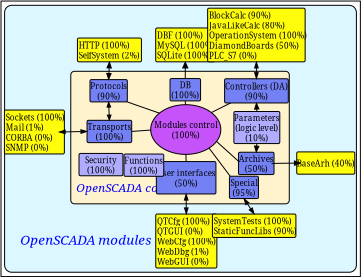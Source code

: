 <?xml version="1.0" encoding="UTF-8"?>
<dia:diagram xmlns:dia="http://www.lysator.liu.se/~alla/dia/">
  <dia:layer name="Тло" visible="true">
    <dia:group>
      <dia:object type="Standard - Box" version="0" id="O0">
        <dia:attribute name="obj_pos">
          <dia:point val="15.307,3.329"/>
        </dia:attribute>
        <dia:attribute name="obj_bb">
          <dia:rectangle val="15.307,3.329;65.219,41.604"/>
        </dia:attribute>
        <dia:attribute name="elem_corner">
          <dia:point val="15.307,3.329"/>
        </dia:attribute>
        <dia:attribute name="elem_width">
          <dia:real val="49.912"/>
        </dia:attribute>
        <dia:attribute name="elem_height">
          <dia:real val="38.275"/>
        </dia:attribute>
        <dia:attribute name="border_width">
          <dia:real val="0"/>
        </dia:attribute>
        <dia:attribute name="show_background">
          <dia:boolean val="false"/>
        </dia:attribute>
        <dia:attribute name="corner_radius">
          <dia:real val="1.175e-39"/>
        </dia:attribute>
      </dia:object>
      <dia:object type="Standard - Box" version="0" id="O1">
        <dia:attribute name="obj_pos">
          <dia:point val="15.807,3.929"/>
        </dia:attribute>
        <dia:attribute name="obj_bb">
          <dia:rectangle val="15.782,3.904;64.694,41.029"/>
        </dia:attribute>
        <dia:attribute name="elem_corner">
          <dia:point val="15.807,3.929"/>
        </dia:attribute>
        <dia:attribute name="elem_width">
          <dia:real val="48.862"/>
        </dia:attribute>
        <dia:attribute name="elem_height">
          <dia:real val="37.075"/>
        </dia:attribute>
        <dia:attribute name="border_width">
          <dia:real val="0.05"/>
        </dia:attribute>
        <dia:attribute name="inner_color">
          <dia:color val="#dcf7ff"/>
        </dia:attribute>
        <dia:attribute name="show_background">
          <dia:boolean val="true"/>
        </dia:attribute>
        <dia:attribute name="corner_radius">
          <dia:real val="1"/>
        </dia:attribute>
      </dia:object>
      <dia:object type="Standard - Text" version="0" id="O2">
        <dia:attribute name="obj_pos">
          <dia:point val="17.989,37.183"/>
        </dia:attribute>
        <dia:attribute name="obj_bb">
          <dia:rectangle val="17.989,35.583;33.089,38.333"/>
        </dia:attribute>
        <dia:attribute name="text">
          <dia:composite type="text">
            <dia:attribute name="string">
              <dia:string>#OpenSCADA modules#</dia:string>
            </dia:attribute>
            <dia:attribute name="font">
              <dia:font family="serif" style="8" name="Times-Italic"/>
            </dia:attribute>
            <dia:attribute name="height">
              <dia:real val="2.3"/>
            </dia:attribute>
            <dia:attribute name="pos">
              <dia:point val="17.989,37.183"/>
            </dia:attribute>
            <dia:attribute name="color">
              <dia:color val="#0000ff"/>
            </dia:attribute>
            <dia:attribute name="alignment">
              <dia:enum val="0"/>
            </dia:attribute>
          </dia:composite>
        </dia:attribute>
      </dia:object>
      <dia:object type="Standard - Box" version="0" id="O3">
        <dia:attribute name="obj_pos">
          <dia:point val="24.997,13.096"/>
        </dia:attribute>
        <dia:attribute name="obj_bb">
          <dia:rectangle val="24.972,13.071;55.372,31.521"/>
        </dia:attribute>
        <dia:attribute name="elem_corner">
          <dia:point val="24.997,13.096"/>
        </dia:attribute>
        <dia:attribute name="elem_width">
          <dia:real val="30.35"/>
        </dia:attribute>
        <dia:attribute name="elem_height">
          <dia:real val="18.4"/>
        </dia:attribute>
        <dia:attribute name="border_width">
          <dia:real val="0.05"/>
        </dia:attribute>
        <dia:attribute name="inner_color">
          <dia:color val="#fff3ce"/>
        </dia:attribute>
        <dia:attribute name="show_background">
          <dia:boolean val="true"/>
        </dia:attribute>
        <dia:attribute name="corner_radius">
          <dia:real val="0.5"/>
        </dia:attribute>
      </dia:object>
      <dia:object type="Standard - Line" version="0" id="O4">
        <dia:attribute name="obj_pos">
          <dia:point val="40.968,23.955"/>
        </dia:attribute>
        <dia:attribute name="obj_bb">
          <dia:rectangle val="40.916,23.904;41.072,25.682"/>
        </dia:attribute>
        <dia:attribute name="conn_endpoints">
          <dia:point val="40.968,23.955"/>
          <dia:point val="41.02,25.631"/>
        </dia:attribute>
        <dia:attribute name="numcp">
          <dia:int val="1"/>
        </dia:attribute>
        <dia:connections>
          <dia:connection handle="0" to="O12" connection="12"/>
          <dia:connection handle="1" to="O20" connection="2"/>
        </dia:connections>
      </dia:object>
      <dia:object type="Standard - Line" version="0" id="O5">
        <dia:attribute name="obj_pos">
          <dia:point val="40.902,17.202"/>
        </dia:attribute>
        <dia:attribute name="obj_bb">
          <dia:rectangle val="40.85,17.149;41.02,18.462"/>
        </dia:attribute>
        <dia:attribute name="conn_endpoints">
          <dia:point val="40.902,17.202"/>
          <dia:point val="40.968,18.409"/>
        </dia:attribute>
        <dia:attribute name="numcp">
          <dia:int val="1"/>
        </dia:attribute>
        <dia:connections>
          <dia:connection handle="0" to="O15" connection="13"/>
          <dia:connection handle="1" to="O12" connection="4"/>
        </dia:connections>
      </dia:object>
      <dia:object type="Standard - Line" version="0" id="O6">
        <dia:attribute name="obj_pos">
          <dia:point val="47.296,17.433"/>
        </dia:attribute>
        <dia:attribute name="obj_bb">
          <dia:rectangle val="43.667,17.366;47.363,19.288"/>
        </dia:attribute>
        <dia:attribute name="conn_endpoints">
          <dia:point val="47.296,17.433"/>
          <dia:point val="43.734,19.221"/>
        </dia:attribute>
        <dia:attribute name="numcp">
          <dia:int val="1"/>
        </dia:attribute>
        <dia:connections>
          <dia:connection handle="0" to="O16" connection="11"/>
          <dia:connection handle="1" to="O12" connection="2"/>
        </dia:connections>
      </dia:object>
      <dia:object type="Standard - Line" version="0" id="O7">
        <dia:attribute name="obj_pos">
          <dia:point val="48.624,25.887"/>
        </dia:attribute>
        <dia:attribute name="obj_bb">
          <dia:rectangle val="44.512,22.173;48.695,25.958"/>
        </dia:attribute>
        <dia:attribute name="conn_endpoints">
          <dia:point val="48.624,25.887"/>
          <dia:point val="44.582,22.243"/>
        </dia:attribute>
        <dia:attribute name="numcp">
          <dia:int val="1"/>
        </dia:attribute>
        <dia:connections>
          <dia:connection handle="0" to="O14" connection="7"/>
          <dia:connection handle="1" to="O12" connection="15"/>
        </dia:connections>
      </dia:object>
      <dia:object type="Standard - Line" version="0" id="O8">
        <dia:attribute name="obj_pos">
          <dia:point val="32.661,17.287"/>
        </dia:attribute>
        <dia:attribute name="obj_bb">
          <dia:rectangle val="32.597,17.224;38.265,19.285"/>
        </dia:attribute>
        <dia:attribute name="conn_endpoints">
          <dia:point val="32.661,17.287"/>
          <dia:point val="38.201,19.221"/>
        </dia:attribute>
        <dia:attribute name="numcp">
          <dia:int val="1"/>
        </dia:attribute>
        <dia:connections>
          <dia:connection handle="0" to="O17" connection="15"/>
          <dia:connection handle="1" to="O12" connection="6"/>
        </dia:connections>
      </dia:object>
      <dia:object type="Standard - Line" version="0" id="O9">
        <dia:attribute name="obj_pos">
          <dia:point val="33.462,21.446"/>
        </dia:attribute>
        <dia:attribute name="obj_bb">
          <dia:rectangle val="33.409,21.129;37.109,21.499"/>
        </dia:attribute>
        <dia:attribute name="conn_endpoints">
          <dia:point val="33.462,21.446"/>
          <dia:point val="37.055,21.182"/>
        </dia:attribute>
        <dia:attribute name="numcp">
          <dia:int val="1"/>
        </dia:attribute>
        <dia:connections>
          <dia:connection handle="0" to="O18" connection="8"/>
          <dia:connection handle="1" to="O12" connection="8"/>
        </dia:connections>
      </dia:object>
      <dia:object type="Standard - Text" version="0" id="O10">
        <dia:attribute name="obj_pos">
          <dia:point val="25.742,29.846"/>
        </dia:attribute>
        <dia:attribute name="obj_bb">
          <dia:rectangle val="25.742,28.496;36.342,30.896"/>
        </dia:attribute>
        <dia:attribute name="text">
          <dia:composite type="text">
            <dia:attribute name="string">
              <dia:string>#OpenSCADA core#</dia:string>
            </dia:attribute>
            <dia:attribute name="font">
              <dia:font family="serif" style="8" name="Times-Italic"/>
            </dia:attribute>
            <dia:attribute name="height">
              <dia:real val="2"/>
            </dia:attribute>
            <dia:attribute name="pos">
              <dia:point val="25.742,29.846"/>
            </dia:attribute>
            <dia:attribute name="color">
              <dia:color val="#0000ff"/>
            </dia:attribute>
            <dia:attribute name="alignment">
              <dia:enum val="0"/>
            </dia:attribute>
          </dia:composite>
        </dia:attribute>
      </dia:object>
      <dia:object type="Standard - Line" version="0" id="O11">
        <dia:attribute name="obj_pos">
          <dia:point val="43.734,23.143"/>
        </dia:attribute>
        <dia:attribute name="obj_bb">
          <dia:rectangle val="43.664,23.073;47.255,27.796"/>
        </dia:attribute>
        <dia:attribute name="conn_endpoints">
          <dia:point val="43.734,23.143"/>
          <dia:point val="47.185,27.726"/>
        </dia:attribute>
        <dia:attribute name="numcp">
          <dia:int val="1"/>
        </dia:attribute>
        <dia:connections>
          <dia:connection handle="0" to="O12" connection="14"/>
          <dia:connection handle="1" to="O19" connection="0"/>
        </dia:connections>
      </dia:object>
      <dia:object type="Flowchart - Ellipse" version="0" id="O12">
        <dia:attribute name="obj_pos">
          <dia:point val="37.055,18.409"/>
        </dia:attribute>
        <dia:attribute name="obj_bb">
          <dia:rectangle val="37.03,18.384;44.905,23.98"/>
        </dia:attribute>
        <dia:attribute name="elem_corner">
          <dia:point val="37.055,18.409"/>
        </dia:attribute>
        <dia:attribute name="elem_width">
          <dia:real val="7.825"/>
        </dia:attribute>
        <dia:attribute name="elem_height">
          <dia:real val="5.547"/>
        </dia:attribute>
        <dia:attribute name="border_width">
          <dia:real val="0.05"/>
        </dia:attribute>
        <dia:attribute name="inner_color">
          <dia:color val="#c553f9"/>
        </dia:attribute>
        <dia:attribute name="show_background">
          <dia:boolean val="true"/>
        </dia:attribute>
        <dia:attribute name="padding">
          <dia:real val="0.05"/>
        </dia:attribute>
        <dia:attribute name="text">
          <dia:composite type="text">
            <dia:attribute name="string">
              <dia:string>#Modules control
(100%)#</dia:string>
            </dia:attribute>
            <dia:attribute name="font">
              <dia:font family="serif" style="0" name="Times-Roman"/>
            </dia:attribute>
            <dia:attribute name="height">
              <dia:real val="1.4"/>
            </dia:attribute>
            <dia:attribute name="pos">
              <dia:point val="40.968,20.732"/>
            </dia:attribute>
            <dia:attribute name="color">
              <dia:color val="#000000"/>
            </dia:attribute>
            <dia:attribute name="alignment">
              <dia:enum val="1"/>
            </dia:attribute>
          </dia:composite>
        </dia:attribute>
      </dia:object>
      <dia:object type="Flowchart - Box" version="0" id="O13">
        <dia:attribute name="obj_pos">
          <dia:point val="48.24,18.676"/>
        </dia:attribute>
        <dia:attribute name="obj_bb">
          <dia:rectangle val="48.215,18.651;53.465,23.151"/>
        </dia:attribute>
        <dia:attribute name="elem_corner">
          <dia:point val="48.24,18.676"/>
        </dia:attribute>
        <dia:attribute name="elem_width">
          <dia:real val="5.2"/>
        </dia:attribute>
        <dia:attribute name="elem_height">
          <dia:real val="4.45"/>
        </dia:attribute>
        <dia:attribute name="border_width">
          <dia:real val="0.05"/>
        </dia:attribute>
        <dia:attribute name="inner_color">
          <dia:color val="#b0acff"/>
        </dia:attribute>
        <dia:attribute name="show_background">
          <dia:boolean val="true"/>
        </dia:attribute>
        <dia:attribute name="corner_radius">
          <dia:real val="0.2"/>
        </dia:attribute>
        <dia:attribute name="padding">
          <dia:real val="0.1"/>
        </dia:attribute>
        <dia:attribute name="text">
          <dia:composite type="text">
            <dia:attribute name="string">
              <dia:string>#Parameters
(logic level)
(10%)#</dia:string>
            </dia:attribute>
            <dia:attribute name="font">
              <dia:font family="serif" style="0" name="Times-Roman"/>
            </dia:attribute>
            <dia:attribute name="height">
              <dia:real val="1.4"/>
            </dia:attribute>
            <dia:attribute name="pos">
              <dia:point val="50.84,19.751"/>
            </dia:attribute>
            <dia:attribute name="color">
              <dia:color val="#010101"/>
            </dia:attribute>
            <dia:attribute name="alignment">
              <dia:enum val="1"/>
            </dia:attribute>
          </dia:composite>
        </dia:attribute>
      </dia:object>
      <dia:object type="Flowchart - Box" version="0" id="O14">
        <dia:attribute name="obj_pos">
          <dia:point val="48.624,24.337"/>
        </dia:attribute>
        <dia:attribute name="obj_bb">
          <dia:rectangle val="48.599,24.312;52.917,27.462"/>
        </dia:attribute>
        <dia:attribute name="elem_corner">
          <dia:point val="48.624,24.337"/>
        </dia:attribute>
        <dia:attribute name="elem_width">
          <dia:real val="4.268"/>
        </dia:attribute>
        <dia:attribute name="elem_height">
          <dia:real val="3.1"/>
        </dia:attribute>
        <dia:attribute name="border_width">
          <dia:real val="0.05"/>
        </dia:attribute>
        <dia:attribute name="inner_color">
          <dia:color val="#7481f5"/>
        </dia:attribute>
        <dia:attribute name="show_background">
          <dia:boolean val="true"/>
        </dia:attribute>
        <dia:attribute name="corner_radius">
          <dia:real val="0.2"/>
        </dia:attribute>
        <dia:attribute name="padding">
          <dia:real val="0.1"/>
        </dia:attribute>
        <dia:attribute name="text">
          <dia:composite type="text">
            <dia:attribute name="string">
              <dia:string>#Archives
(50%)#</dia:string>
            </dia:attribute>
            <dia:attribute name="font">
              <dia:font family="serif" style="0" name="Times-Roman"/>
            </dia:attribute>
            <dia:attribute name="height">
              <dia:real val="1.4"/>
            </dia:attribute>
            <dia:attribute name="pos">
              <dia:point val="50.758,25.438"/>
            </dia:attribute>
            <dia:attribute name="color">
              <dia:color val="#010101"/>
            </dia:attribute>
            <dia:attribute name="alignment">
              <dia:enum val="1"/>
            </dia:attribute>
          </dia:composite>
        </dia:attribute>
      </dia:object>
      <dia:object type="Flowchart - Box" version="0" id="O15">
        <dia:attribute name="obj_pos">
          <dia:point val="38.781,14.102"/>
        </dia:attribute>
        <dia:attribute name="obj_bb">
          <dia:rectangle val="38.756,14.077;43.048,17.227"/>
        </dia:attribute>
        <dia:attribute name="elem_corner">
          <dia:point val="38.781,14.102"/>
        </dia:attribute>
        <dia:attribute name="elem_width">
          <dia:real val="4.243"/>
        </dia:attribute>
        <dia:attribute name="elem_height">
          <dia:real val="3.1"/>
        </dia:attribute>
        <dia:attribute name="border_width">
          <dia:real val="0.05"/>
        </dia:attribute>
        <dia:attribute name="inner_color">
          <dia:color val="#7481f5"/>
        </dia:attribute>
        <dia:attribute name="show_background">
          <dia:boolean val="true"/>
        </dia:attribute>
        <dia:attribute name="corner_radius">
          <dia:real val="0.2"/>
        </dia:attribute>
        <dia:attribute name="padding">
          <dia:real val="0.1"/>
        </dia:attribute>
        <dia:attribute name="text">
          <dia:composite type="text">
            <dia:attribute name="string">
              <dia:string>#DB
(100%)#</dia:string>
            </dia:attribute>
            <dia:attribute name="font">
              <dia:font family="serif" style="0" name="Times-Roman"/>
            </dia:attribute>
            <dia:attribute name="height">
              <dia:real val="1.4"/>
            </dia:attribute>
            <dia:attribute name="pos">
              <dia:point val="40.902,15.202"/>
            </dia:attribute>
            <dia:attribute name="color">
              <dia:color val="#010101"/>
            </dia:attribute>
            <dia:attribute name="alignment">
              <dia:enum val="1"/>
            </dia:attribute>
          </dia:composite>
        </dia:attribute>
      </dia:object>
      <dia:object type="Flowchart - Box" version="0" id="O16">
        <dia:attribute name="obj_pos">
          <dia:point val="47.237,14.13"/>
        </dia:attribute>
        <dia:attribute name="obj_bb">
          <dia:rectangle val="47.212,14.105;54.362,17.517"/>
        </dia:attribute>
        <dia:attribute name="elem_corner">
          <dia:point val="47.237,14.13"/>
        </dia:attribute>
        <dia:attribute name="elem_width">
          <dia:real val="7.1"/>
        </dia:attribute>
        <dia:attribute name="elem_height">
          <dia:real val="3.362"/>
        </dia:attribute>
        <dia:attribute name="border_width">
          <dia:real val="0.05"/>
        </dia:attribute>
        <dia:attribute name="inner_color">
          <dia:color val="#7481f5"/>
        </dia:attribute>
        <dia:attribute name="show_background">
          <dia:boolean val="true"/>
        </dia:attribute>
        <dia:attribute name="corner_radius">
          <dia:real val="0.2"/>
        </dia:attribute>
        <dia:attribute name="padding">
          <dia:real val="0.1"/>
        </dia:attribute>
        <dia:attribute name="text">
          <dia:composite type="text">
            <dia:attribute name="string">
              <dia:string>#Controllers (DA)
(90%)#</dia:string>
            </dia:attribute>
            <dia:attribute name="font">
              <dia:font family="serif" style="0" name="Times-Roman"/>
            </dia:attribute>
            <dia:attribute name="height">
              <dia:real val="1.4"/>
            </dia:attribute>
            <dia:attribute name="pos">
              <dia:point val="50.788,15.361"/>
            </dia:attribute>
            <dia:attribute name="color">
              <dia:color val="#010101"/>
            </dia:attribute>
            <dia:attribute name="alignment">
              <dia:enum val="1"/>
            </dia:attribute>
          </dia:composite>
        </dia:attribute>
      </dia:object>
      <dia:object type="Flowchart - Box" version="0" id="O17">
        <dia:attribute name="obj_pos">
          <dia:point val="27.797,14.246"/>
        </dia:attribute>
        <dia:attribute name="obj_bb">
          <dia:rectangle val="27.772,14.221;32.744,17.371"/>
        </dia:attribute>
        <dia:attribute name="elem_corner">
          <dia:point val="27.797,14.246"/>
        </dia:attribute>
        <dia:attribute name="elem_width">
          <dia:real val="4.922"/>
        </dia:attribute>
        <dia:attribute name="elem_height">
          <dia:real val="3.1"/>
        </dia:attribute>
        <dia:attribute name="border_width">
          <dia:real val="0.05"/>
        </dia:attribute>
        <dia:attribute name="inner_color">
          <dia:color val="#7481f5"/>
        </dia:attribute>
        <dia:attribute name="show_background">
          <dia:boolean val="true"/>
        </dia:attribute>
        <dia:attribute name="corner_radius">
          <dia:real val="0.2"/>
        </dia:attribute>
        <dia:attribute name="padding">
          <dia:real val="0.1"/>
        </dia:attribute>
        <dia:attribute name="text">
          <dia:composite type="text">
            <dia:attribute name="string">
              <dia:string>#Protocols
(90%)#</dia:string>
            </dia:attribute>
            <dia:attribute name="font">
              <dia:font family="serif" style="0" name="Times-Roman"/>
            </dia:attribute>
            <dia:attribute name="height">
              <dia:real val="1.4"/>
            </dia:attribute>
            <dia:attribute name="pos">
              <dia:point val="30.258,15.346"/>
            </dia:attribute>
            <dia:attribute name="color">
              <dia:color val="#010101"/>
            </dia:attribute>
            <dia:attribute name="alignment">
              <dia:enum val="1"/>
            </dia:attribute>
          </dia:composite>
        </dia:attribute>
      </dia:object>
      <dia:object type="Flowchart - Box" version="0" id="O18">
        <dia:attribute name="obj_pos">
          <dia:point val="27.258,19.896"/>
        </dia:attribute>
        <dia:attribute name="obj_bb">
          <dia:rectangle val="27.233,19.871;33.487,23.021"/>
        </dia:attribute>
        <dia:attribute name="elem_corner">
          <dia:point val="27.258,19.896"/>
        </dia:attribute>
        <dia:attribute name="elem_width">
          <dia:real val="6.204"/>
        </dia:attribute>
        <dia:attribute name="elem_height">
          <dia:real val="3.1"/>
        </dia:attribute>
        <dia:attribute name="border_width">
          <dia:real val="0.05"/>
        </dia:attribute>
        <dia:attribute name="inner_color">
          <dia:color val="#7481f5"/>
        </dia:attribute>
        <dia:attribute name="show_background">
          <dia:boolean val="true"/>
        </dia:attribute>
        <dia:attribute name="corner_radius">
          <dia:real val="0.2"/>
        </dia:attribute>
        <dia:attribute name="padding">
          <dia:real val="0.1"/>
        </dia:attribute>
        <dia:attribute name="text">
          <dia:composite type="text">
            <dia:attribute name="string">
              <dia:string>#Transports
(100%)#</dia:string>
            </dia:attribute>
            <dia:attribute name="font">
              <dia:font family="serif" style="0" name="Times-Roman"/>
            </dia:attribute>
            <dia:attribute name="height">
              <dia:real val="1.4"/>
            </dia:attribute>
            <dia:attribute name="pos">
              <dia:point val="30.36,20.996"/>
            </dia:attribute>
            <dia:attribute name="color">
              <dia:color val="#010101"/>
            </dia:attribute>
            <dia:attribute name="alignment">
              <dia:enum val="1"/>
            </dia:attribute>
          </dia:composite>
        </dia:attribute>
      </dia:object>
      <dia:object type="Flowchart - Box" version="0" id="O19">
        <dia:attribute name="obj_pos">
          <dia:point val="47.127,27.668"/>
        </dia:attribute>
        <dia:attribute name="obj_bb">
          <dia:rectangle val="47.102,27.643;50.994,30.793"/>
        </dia:attribute>
        <dia:attribute name="elem_corner">
          <dia:point val="47.127,27.668"/>
        </dia:attribute>
        <dia:attribute name="elem_width">
          <dia:real val="3.843"/>
        </dia:attribute>
        <dia:attribute name="elem_height">
          <dia:real val="3.1"/>
        </dia:attribute>
        <dia:attribute name="border_width">
          <dia:real val="0.05"/>
        </dia:attribute>
        <dia:attribute name="inner_color">
          <dia:color val="#7481f5"/>
        </dia:attribute>
        <dia:attribute name="show_background">
          <dia:boolean val="true"/>
        </dia:attribute>
        <dia:attribute name="corner_radius">
          <dia:real val="0.2"/>
        </dia:attribute>
        <dia:attribute name="padding">
          <dia:real val="0.1"/>
        </dia:attribute>
        <dia:attribute name="text">
          <dia:composite type="text">
            <dia:attribute name="string">
              <dia:string>#Special
(95%)#</dia:string>
            </dia:attribute>
            <dia:attribute name="font">
              <dia:font family="serif" style="0" name="Times-Roman"/>
            </dia:attribute>
            <dia:attribute name="height">
              <dia:real val="1.4"/>
            </dia:attribute>
            <dia:attribute name="pos">
              <dia:point val="49.048,28.768"/>
            </dia:attribute>
            <dia:attribute name="color">
              <dia:color val="#010101"/>
            </dia:attribute>
            <dia:attribute name="alignment">
              <dia:enum val="1"/>
            </dia:attribute>
          </dia:composite>
        </dia:attribute>
      </dia:object>
      <dia:object type="Flowchart - Box" version="0" id="O20">
        <dia:attribute name="obj_pos">
          <dia:point val="37.795,25.631"/>
        </dia:attribute>
        <dia:attribute name="obj_bb">
          <dia:rectangle val="37.77,25.606;44.27,30.156"/>
        </dia:attribute>
        <dia:attribute name="elem_corner">
          <dia:point val="37.795,25.631"/>
        </dia:attribute>
        <dia:attribute name="elem_width">
          <dia:real val="6.45"/>
        </dia:attribute>
        <dia:attribute name="elem_height">
          <dia:real val="4.5"/>
        </dia:attribute>
        <dia:attribute name="border_width">
          <dia:real val="0.05"/>
        </dia:attribute>
        <dia:attribute name="inner_color">
          <dia:color val="#7481f5"/>
        </dia:attribute>
        <dia:attribute name="show_background">
          <dia:boolean val="true"/>
        </dia:attribute>
        <dia:attribute name="corner_radius">
          <dia:real val="0.2"/>
        </dia:attribute>
        <dia:attribute name="padding">
          <dia:real val="0.1"/>
        </dia:attribute>
        <dia:attribute name="text">
          <dia:composite type="text">
            <dia:attribute name="string">
              <dia:string>#User interfaces
(50%)#</dia:string>
            </dia:attribute>
            <dia:attribute name="font">
              <dia:font family="serif" style="0" name="Times-Roman"/>
            </dia:attribute>
            <dia:attribute name="height">
              <dia:real val="1.4"/>
            </dia:attribute>
            <dia:attribute name="pos">
              <dia:point val="41.02,27.431"/>
            </dia:attribute>
            <dia:attribute name="color">
              <dia:color val="#010101"/>
            </dia:attribute>
            <dia:attribute name="alignment">
              <dia:enum val="1"/>
            </dia:attribute>
          </dia:composite>
        </dia:attribute>
      </dia:object>
      <dia:object type="Flowchart - Box" version="0" id="O21">
        <dia:attribute name="obj_pos">
          <dia:point val="26.141,24.501"/>
        </dia:attribute>
        <dia:attribute name="obj_bb">
          <dia:rectangle val="26.116,24.476;32.266,27.626"/>
        </dia:attribute>
        <dia:attribute name="elem_corner">
          <dia:point val="26.141,24.501"/>
        </dia:attribute>
        <dia:attribute name="elem_width">
          <dia:real val="6.1"/>
        </dia:attribute>
        <dia:attribute name="elem_height">
          <dia:real val="3.1"/>
        </dia:attribute>
        <dia:attribute name="border_width">
          <dia:real val="0.05"/>
        </dia:attribute>
        <dia:attribute name="inner_color">
          <dia:color val="#b0acff"/>
        </dia:attribute>
        <dia:attribute name="show_background">
          <dia:boolean val="true"/>
        </dia:attribute>
        <dia:attribute name="corner_radius">
          <dia:real val="0.2"/>
        </dia:attribute>
        <dia:attribute name="padding">
          <dia:real val="0.1"/>
        </dia:attribute>
        <dia:attribute name="text">
          <dia:composite type="text">
            <dia:attribute name="string">
              <dia:string>#Security
(100%)#</dia:string>
            </dia:attribute>
            <dia:attribute name="font">
              <dia:font family="serif" style="0" name="Times-Roman"/>
            </dia:attribute>
            <dia:attribute name="height">
              <dia:real val="1.4"/>
            </dia:attribute>
            <dia:attribute name="pos">
              <dia:point val="29.191,25.601"/>
            </dia:attribute>
            <dia:attribute name="color">
              <dia:color val="#010101"/>
            </dia:attribute>
            <dia:attribute name="alignment">
              <dia:enum val="1"/>
            </dia:attribute>
          </dia:composite>
        </dia:attribute>
      </dia:object>
      <dia:object type="Flowchart - Box" version="0" id="O22">
        <dia:attribute name="obj_pos">
          <dia:point val="37.05,7.077"/>
        </dia:attribute>
        <dia:attribute name="obj_bb">
          <dia:rectangle val="37.025,7.052;44.775,11.802"/>
        </dia:attribute>
        <dia:attribute name="elem_corner">
          <dia:point val="37.05,7.077"/>
        </dia:attribute>
        <dia:attribute name="elem_width">
          <dia:real val="7.7"/>
        </dia:attribute>
        <dia:attribute name="elem_height">
          <dia:real val="4.7"/>
        </dia:attribute>
        <dia:attribute name="border_width">
          <dia:real val="0.05"/>
        </dia:attribute>
        <dia:attribute name="inner_color">
          <dia:color val="#fffc0c"/>
        </dia:attribute>
        <dia:attribute name="show_background">
          <dia:boolean val="true"/>
        </dia:attribute>
        <dia:attribute name="corner_radius">
          <dia:real val="0.2"/>
        </dia:attribute>
        <dia:attribute name="padding">
          <dia:real val="0.2"/>
        </dia:attribute>
        <dia:attribute name="text">
          <dia:composite type="text">
            <dia:attribute name="string">
              <dia:string>#DBF (100%)
MySQL (100%)
SQLite (100%)#</dia:string>
            </dia:attribute>
            <dia:attribute name="font">
              <dia:font family="serif" style="0" name="Times-Roman"/>
            </dia:attribute>
            <dia:attribute name="height">
              <dia:real val="1.4"/>
            </dia:attribute>
            <dia:attribute name="pos">
              <dia:point val="37.225,8.277"/>
            </dia:attribute>
            <dia:attribute name="color">
              <dia:color val="#010101"/>
            </dia:attribute>
            <dia:attribute name="alignment">
              <dia:enum val="0"/>
            </dia:attribute>
          </dia:composite>
        </dia:attribute>
      </dia:object>
      <dia:object type="Standard - Line" version="0" id="O23">
        <dia:attribute name="obj_pos">
          <dia:point val="40.9,11.777"/>
        </dia:attribute>
        <dia:attribute name="obj_bb">
          <dia:rectangle val="40.2,11.726;41.6,14.152"/>
        </dia:attribute>
        <dia:attribute name="conn_endpoints">
          <dia:point val="40.9,11.777"/>
          <dia:point val="40.902,14.102"/>
        </dia:attribute>
        <dia:attribute name="numcp">
          <dia:int val="1"/>
        </dia:attribute>
        <dia:attribute name="start_arrow">
          <dia:enum val="3"/>
        </dia:attribute>
        <dia:attribute name="start_arrow_length">
          <dia:real val="0.8"/>
        </dia:attribute>
        <dia:attribute name="start_arrow_width">
          <dia:real val="0.7"/>
        </dia:attribute>
        <dia:connections>
          <dia:connection handle="0" to="O22" connection="13"/>
          <dia:connection handle="1" to="O15" connection="2"/>
        </dia:connections>
      </dia:object>
      <dia:object type="Flowchart - Box" version="0" id="O24">
        <dia:attribute name="obj_pos">
          <dia:point val="45.527,4.327"/>
        </dia:attribute>
        <dia:attribute name="obj_bb">
          <dia:rectangle val="45.502,4.302;56.052,11.802"/>
        </dia:attribute>
        <dia:attribute name="elem_corner">
          <dia:point val="45.527,4.327"/>
        </dia:attribute>
        <dia:attribute name="elem_width">
          <dia:real val="10.5"/>
        </dia:attribute>
        <dia:attribute name="elem_height">
          <dia:real val="7.45"/>
        </dia:attribute>
        <dia:attribute name="border_width">
          <dia:real val="0.05"/>
        </dia:attribute>
        <dia:attribute name="inner_color">
          <dia:color val="#fffc0c"/>
        </dia:attribute>
        <dia:attribute name="show_background">
          <dia:boolean val="true"/>
        </dia:attribute>
        <dia:attribute name="corner_radius">
          <dia:real val="0.2"/>
        </dia:attribute>
        <dia:attribute name="padding">
          <dia:real val="0.2"/>
        </dia:attribute>
        <dia:attribute name="text">
          <dia:composite type="text">
            <dia:attribute name="string">
              <dia:string>#BlockCalc (90%)
JavaLikeCalc (80%)
OperationSystem (100%)
DiamondBoards (50%)
PLC_S7 (0%)#</dia:string>
            </dia:attribute>
            <dia:attribute name="font">
              <dia:font family="serif" style="0" name="Times-Roman"/>
            </dia:attribute>
            <dia:attribute name="height">
              <dia:real val="1.4"/>
            </dia:attribute>
            <dia:attribute name="pos">
              <dia:point val="45.702,5.502"/>
            </dia:attribute>
            <dia:attribute name="color">
              <dia:color val="#010101"/>
            </dia:attribute>
            <dia:attribute name="alignment">
              <dia:enum val="0"/>
            </dia:attribute>
          </dia:composite>
        </dia:attribute>
      </dia:object>
      <dia:object type="Standard - Line" version="0" id="O25">
        <dia:attribute name="obj_pos">
          <dia:point val="50.777,11.777"/>
        </dia:attribute>
        <dia:attribute name="obj_bb">
          <dia:rectangle val="50.277,11.725;51.288,14.182"/>
        </dia:attribute>
        <dia:attribute name="conn_endpoints">
          <dia:point val="50.777,11.777"/>
          <dia:point val="50.788,14.13"/>
        </dia:attribute>
        <dia:attribute name="numcp">
          <dia:int val="1"/>
        </dia:attribute>
        <dia:attribute name="start_arrow">
          <dia:enum val="3"/>
        </dia:attribute>
        <dia:attribute name="start_arrow_length">
          <dia:real val="0.8"/>
        </dia:attribute>
        <dia:attribute name="start_arrow_width">
          <dia:real val="0.5"/>
        </dia:attribute>
        <dia:attribute name="end_arrow">
          <dia:enum val="3"/>
        </dia:attribute>
        <dia:attribute name="end_arrow_length">
          <dia:real val="0.8"/>
        </dia:attribute>
        <dia:attribute name="end_arrow_width">
          <dia:real val="0.5"/>
        </dia:attribute>
        <dia:connections>
          <dia:connection handle="0" to="O24" connection="13"/>
          <dia:connection handle="1" to="O16" connection="2"/>
        </dia:connections>
      </dia:object>
      <dia:object type="Flowchart - Box" version="0" id="O26">
        <dia:attribute name="obj_pos">
          <dia:point val="56.913,24.283"/>
        </dia:attribute>
        <dia:attribute name="obj_bb">
          <dia:rectangle val="56.888,24.258;63.938,27.408"/>
        </dia:attribute>
        <dia:attribute name="elem_corner">
          <dia:point val="56.913,24.283"/>
        </dia:attribute>
        <dia:attribute name="elem_width">
          <dia:real val="7"/>
        </dia:attribute>
        <dia:attribute name="elem_height">
          <dia:real val="3.1"/>
        </dia:attribute>
        <dia:attribute name="border_width">
          <dia:real val="0.05"/>
        </dia:attribute>
        <dia:attribute name="inner_color">
          <dia:color val="#fffc0c"/>
        </dia:attribute>
        <dia:attribute name="show_background">
          <dia:boolean val="true"/>
        </dia:attribute>
        <dia:attribute name="corner_radius">
          <dia:real val="0.2"/>
        </dia:attribute>
        <dia:attribute name="padding">
          <dia:real val="0.1"/>
        </dia:attribute>
        <dia:attribute name="text">
          <dia:composite type="text">
            <dia:attribute name="string">
              <dia:string>#BaseArh (40%)#</dia:string>
            </dia:attribute>
            <dia:attribute name="font">
              <dia:font family="serif" style="0" name="Times-Roman"/>
            </dia:attribute>
            <dia:attribute name="height">
              <dia:real val="1.4"/>
            </dia:attribute>
            <dia:attribute name="pos">
              <dia:point val="60.413,26.083"/>
            </dia:attribute>
            <dia:attribute name="color">
              <dia:color val="#010101"/>
            </dia:attribute>
            <dia:attribute name="alignment">
              <dia:enum val="1"/>
            </dia:attribute>
          </dia:composite>
        </dia:attribute>
      </dia:object>
      <dia:object type="Standard - Line" version="0" id="O27">
        <dia:attribute name="obj_pos">
          <dia:point val="56.913,25.833"/>
        </dia:attribute>
        <dia:attribute name="obj_bb">
          <dia:rectangle val="52.841,25.233;56.971,26.434"/>
        </dia:attribute>
        <dia:attribute name="conn_endpoints">
          <dia:point val="56.913,25.833"/>
          <dia:point val="52.892,25.887"/>
        </dia:attribute>
        <dia:attribute name="numcp">
          <dia:int val="1"/>
        </dia:attribute>
        <dia:attribute name="start_arrow">
          <dia:enum val="3"/>
        </dia:attribute>
        <dia:attribute name="start_arrow_length">
          <dia:real val="0.8"/>
        </dia:attribute>
        <dia:attribute name="start_arrow_width">
          <dia:real val="0.6"/>
        </dia:attribute>
        <dia:connections>
          <dia:connection handle="0" to="O26" connection="7"/>
          <dia:connection handle="1" to="O14" connection="8"/>
        </dia:connections>
      </dia:object>
      <dia:object type="Flowchart - Box" version="0" id="O28">
        <dia:attribute name="obj_pos">
          <dia:point val="37.146,32.914"/>
        </dia:attribute>
        <dia:attribute name="obj_bb">
          <dia:rectangle val="37.121,32.889;44.971,40.439"/>
        </dia:attribute>
        <dia:attribute name="elem_corner">
          <dia:point val="37.146,32.914"/>
        </dia:attribute>
        <dia:attribute name="elem_width">
          <dia:real val="7.8"/>
        </dia:attribute>
        <dia:attribute name="elem_height">
          <dia:real val="7.5"/>
        </dia:attribute>
        <dia:attribute name="border_width">
          <dia:real val="0.05"/>
        </dia:attribute>
        <dia:attribute name="inner_color">
          <dia:color val="#fffc0c"/>
        </dia:attribute>
        <dia:attribute name="show_background">
          <dia:boolean val="true"/>
        </dia:attribute>
        <dia:attribute name="corner_radius">
          <dia:real val="0.2"/>
        </dia:attribute>
        <dia:attribute name="padding">
          <dia:real val="0.2"/>
        </dia:attribute>
        <dia:attribute name="text">
          <dia:composite type="text">
            <dia:attribute name="string">
              <dia:string>#QTCfg (100%)
QTGUI (0%)
WebCfg (100%)
WebDbg (1%)
WebGUI (0%)#</dia:string>
            </dia:attribute>
            <dia:attribute name="font">
              <dia:font family="serif" style="0" name="Times-Roman"/>
            </dia:attribute>
            <dia:attribute name="height">
              <dia:real val="1.4"/>
            </dia:attribute>
            <dia:attribute name="pos">
              <dia:point val="37.321,34.114"/>
            </dia:attribute>
            <dia:attribute name="color">
              <dia:color val="#010101"/>
            </dia:attribute>
            <dia:attribute name="alignment">
              <dia:enum val="0"/>
            </dia:attribute>
          </dia:composite>
        </dia:attribute>
      </dia:object>
      <dia:object type="Standard - Line" version="0" id="O29">
        <dia:attribute name="obj_pos">
          <dia:point val="41.046,32.914"/>
        </dia:attribute>
        <dia:attribute name="obj_bb">
          <dia:rectangle val="40.52,30.076;41.547,32.968"/>
        </dia:attribute>
        <dia:attribute name="conn_endpoints">
          <dia:point val="41.046,32.914"/>
          <dia:point val="41.02,30.131"/>
        </dia:attribute>
        <dia:attribute name="numcp">
          <dia:int val="1"/>
        </dia:attribute>
        <dia:attribute name="start_arrow">
          <dia:enum val="3"/>
        </dia:attribute>
        <dia:attribute name="start_arrow_length">
          <dia:real val="0.8"/>
        </dia:attribute>
        <dia:attribute name="start_arrow_width">
          <dia:real val="0.5"/>
        </dia:attribute>
        <dia:attribute name="end_arrow">
          <dia:enum val="3"/>
        </dia:attribute>
        <dia:attribute name="end_arrow_length">
          <dia:real val="0.8"/>
        </dia:attribute>
        <dia:attribute name="end_arrow_width">
          <dia:real val="0.5"/>
        </dia:attribute>
        <dia:connections>
          <dia:connection handle="0" to="O28" connection="2"/>
          <dia:connection handle="1" to="O20" connection="13"/>
        </dia:connections>
      </dia:object>
      <dia:object type="Flowchart - Box" version="0" id="O30">
        <dia:attribute name="obj_pos">
          <dia:point val="45.893,32.914"/>
        </dia:attribute>
        <dia:attribute name="obj_bb">
          <dia:rectangle val="45.868,32.889;55.068,36.189"/>
        </dia:attribute>
        <dia:attribute name="elem_corner">
          <dia:point val="45.893,32.914"/>
        </dia:attribute>
        <dia:attribute name="elem_width">
          <dia:real val="9.15"/>
        </dia:attribute>
        <dia:attribute name="elem_height">
          <dia:real val="3.25"/>
        </dia:attribute>
        <dia:attribute name="border_width">
          <dia:real val="0.05"/>
        </dia:attribute>
        <dia:attribute name="inner_color">
          <dia:color val="#fffc0c"/>
        </dia:attribute>
        <dia:attribute name="show_background">
          <dia:boolean val="true"/>
        </dia:attribute>
        <dia:attribute name="corner_radius">
          <dia:real val="0.2"/>
        </dia:attribute>
        <dia:attribute name="padding">
          <dia:real val="0.2"/>
        </dia:attribute>
        <dia:attribute name="text">
          <dia:composite type="text">
            <dia:attribute name="string">
              <dia:string>#SystemTests (100%)
StaticFuncLibs (90%)#</dia:string>
            </dia:attribute>
            <dia:attribute name="font">
              <dia:font family="serif" style="0" name="Times-Roman"/>
            </dia:attribute>
            <dia:attribute name="height">
              <dia:real val="1.4"/>
            </dia:attribute>
            <dia:attribute name="pos">
              <dia:point val="46.068,34.089"/>
            </dia:attribute>
            <dia:attribute name="color">
              <dia:color val="#010101"/>
            </dia:attribute>
            <dia:attribute name="alignment">
              <dia:enum val="0"/>
            </dia:attribute>
          </dia:composite>
        </dia:attribute>
      </dia:object>
      <dia:object type="Standard - Line" version="0" id="O31">
        <dia:attribute name="obj_pos">
          <dia:point val="50.468,32.914"/>
        </dia:attribute>
        <dia:attribute name="obj_bb">
          <dia:rectangle val="48.603,30.45;50.913,33.231"/>
        </dia:attribute>
        <dia:attribute name="conn_endpoints">
          <dia:point val="50.468,32.914"/>
          <dia:point val="49.048,30.768"/>
        </dia:attribute>
        <dia:attribute name="numcp">
          <dia:int val="1"/>
        </dia:attribute>
        <dia:attribute name="start_arrow">
          <dia:enum val="3"/>
        </dia:attribute>
        <dia:attribute name="start_arrow_length">
          <dia:real val="0.8"/>
        </dia:attribute>
        <dia:attribute name="start_arrow_width">
          <dia:real val="0.5"/>
        </dia:attribute>
        <dia:attribute name="end_arrow">
          <dia:enum val="3"/>
        </dia:attribute>
        <dia:attribute name="end_arrow_length">
          <dia:real val="0.8"/>
        </dia:attribute>
        <dia:attribute name="end_arrow_width">
          <dia:real val="0.5"/>
        </dia:attribute>
        <dia:connections>
          <dia:connection handle="0" to="O30" connection="2"/>
          <dia:connection handle="1" to="O19" connection="13"/>
        </dia:connections>
      </dia:object>
      <dia:object type="Flowchart - Box" version="0" id="O32">
        <dia:attribute name="obj_pos">
          <dia:point val="16.519,18.474"/>
        </dia:attribute>
        <dia:attribute name="obj_bb">
          <dia:rectangle val="16.494,18.45;23.394,24.599"/>
        </dia:attribute>
        <dia:attribute name="elem_corner">
          <dia:point val="16.519,18.474"/>
        </dia:attribute>
        <dia:attribute name="elem_width">
          <dia:real val="6.85"/>
        </dia:attribute>
        <dia:attribute name="elem_height">
          <dia:real val="6.1"/>
        </dia:attribute>
        <dia:attribute name="border_width">
          <dia:real val="0.05"/>
        </dia:attribute>
        <dia:attribute name="inner_color">
          <dia:color val="#fffc0c"/>
        </dia:attribute>
        <dia:attribute name="show_background">
          <dia:boolean val="true"/>
        </dia:attribute>
        <dia:attribute name="corner_radius">
          <dia:real val="0.2"/>
        </dia:attribute>
        <dia:attribute name="padding">
          <dia:real val="0.2"/>
        </dia:attribute>
        <dia:attribute name="text">
          <dia:composite type="text">
            <dia:attribute name="string">
              <dia:string>#Sockets (100%)
Mail (1%)
CORBA (0%)
SNMP (0%)#</dia:string>
            </dia:attribute>
            <dia:attribute name="font">
              <dia:font family="serif" style="0" name="Times-Roman"/>
            </dia:attribute>
            <dia:attribute name="height">
              <dia:real val="1.4"/>
            </dia:attribute>
            <dia:attribute name="pos">
              <dia:point val="16.694,19.674"/>
            </dia:attribute>
            <dia:attribute name="color">
              <dia:color val="#010101"/>
            </dia:attribute>
            <dia:attribute name="alignment">
              <dia:enum val="0"/>
            </dia:attribute>
          </dia:composite>
        </dia:attribute>
      </dia:object>
      <dia:object type="Standard - Line" version="0" id="O33">
        <dia:attribute name="obj_pos">
          <dia:point val="23.369,21.524"/>
        </dia:attribute>
        <dia:attribute name="obj_bb">
          <dia:rectangle val="23.308,20.945;27.318,22.025"/>
        </dia:attribute>
        <dia:attribute name="conn_endpoints">
          <dia:point val="23.369,21.524"/>
          <dia:point val="27.258,21.446"/>
        </dia:attribute>
        <dia:attribute name="numcp">
          <dia:int val="1"/>
        </dia:attribute>
        <dia:attribute name="start_arrow">
          <dia:enum val="3"/>
        </dia:attribute>
        <dia:attribute name="start_arrow_length">
          <dia:real val="0.8"/>
        </dia:attribute>
        <dia:attribute name="start_arrow_width">
          <dia:real val="0.5"/>
        </dia:attribute>
        <dia:attribute name="end_arrow">
          <dia:enum val="3"/>
        </dia:attribute>
        <dia:attribute name="end_arrow_length">
          <dia:real val="0.8"/>
        </dia:attribute>
        <dia:attribute name="end_arrow_width">
          <dia:real val="0.5"/>
        </dia:attribute>
        <dia:connections>
          <dia:connection handle="0" to="O32" connection="8"/>
          <dia:connection handle="1" to="O18" connection="7"/>
        </dia:connections>
      </dia:object>
      <dia:object type="Standard - Line" version="0" id="O34">
        <dia:attribute name="obj_pos">
          <dia:point val="50.758,24.337"/>
        </dia:attribute>
        <dia:attribute name="obj_bb">
          <dia:rectangle val="50.156,23.073;51.36,24.428"/>
        </dia:attribute>
        <dia:attribute name="conn_endpoints">
          <dia:point val="50.758,24.337"/>
          <dia:point val="50.84,23.126"/>
        </dia:attribute>
        <dia:attribute name="numcp">
          <dia:int val="1"/>
        </dia:attribute>
        <dia:attribute name="start_arrow">
          <dia:enum val="3"/>
        </dia:attribute>
        <dia:attribute name="start_arrow_length">
          <dia:real val="0.8"/>
        </dia:attribute>
        <dia:attribute name="start_arrow_width">
          <dia:real val="0.6"/>
        </dia:attribute>
        <dia:connections>
          <dia:connection handle="0" to="O14" connection="2"/>
          <dia:connection handle="1" to="O13" connection="13"/>
        </dia:connections>
      </dia:object>
      <dia:object type="Standard - Line" version="0" id="O35">
        <dia:attribute name="obj_pos">
          <dia:point val="50.788,17.492"/>
        </dia:attribute>
        <dia:attribute name="obj_bb">
          <dia:rectangle val="50.186,17.416;51.389,18.728"/>
        </dia:attribute>
        <dia:attribute name="conn_endpoints">
          <dia:point val="50.788,17.492"/>
          <dia:point val="50.84,18.676"/>
        </dia:attribute>
        <dia:attribute name="numcp">
          <dia:int val="1"/>
        </dia:attribute>
        <dia:attribute name="start_arrow">
          <dia:enum val="3"/>
        </dia:attribute>
        <dia:attribute name="start_arrow_length">
          <dia:real val="0.8"/>
        </dia:attribute>
        <dia:attribute name="start_arrow_width">
          <dia:real val="0.6"/>
        </dia:attribute>
        <dia:connections>
          <dia:connection handle="0" to="O16" connection="13"/>
          <dia:connection handle="1" to="O13" connection="2"/>
        </dia:connections>
      </dia:object>
      <dia:object type="Standard - Line" version="0" id="O36">
        <dia:attribute name="obj_pos">
          <dia:point val="30.258,17.346"/>
        </dia:attribute>
        <dia:attribute name="obj_bb">
          <dia:rectangle val="29.757,17.276;30.862,19.966"/>
        </dia:attribute>
        <dia:attribute name="conn_endpoints">
          <dia:point val="30.258,17.346"/>
          <dia:point val="30.36,19.896"/>
        </dia:attribute>
        <dia:attribute name="numcp">
          <dia:int val="1"/>
        </dia:attribute>
        <dia:attribute name="start_arrow">
          <dia:enum val="3"/>
        </dia:attribute>
        <dia:attribute name="start_arrow_length">
          <dia:real val="0.667"/>
        </dia:attribute>
        <dia:attribute name="start_arrow_width">
          <dia:real val="0.5"/>
        </dia:attribute>
        <dia:attribute name="end_arrow">
          <dia:enum val="3"/>
        </dia:attribute>
        <dia:attribute name="end_arrow_length">
          <dia:real val="0.67"/>
        </dia:attribute>
        <dia:attribute name="end_arrow_width">
          <dia:real val="0.5"/>
        </dia:attribute>
        <dia:connections>
          <dia:connection handle="0" to="O17" connection="13"/>
          <dia:connection handle="1" to="O18" connection="2"/>
        </dia:connections>
      </dia:object>
      <dia:object type="Flowchart - Box" version="0" id="O37">
        <dia:attribute name="obj_pos">
          <dia:point val="26.768,8.477"/>
        </dia:attribute>
        <dia:attribute name="obj_bb">
          <dia:rectangle val="26.743,8.452;33.993,11.802"/>
        </dia:attribute>
        <dia:attribute name="elem_corner">
          <dia:point val="26.768,8.477"/>
        </dia:attribute>
        <dia:attribute name="elem_width">
          <dia:real val="7.2"/>
        </dia:attribute>
        <dia:attribute name="elem_height">
          <dia:real val="3.3"/>
        </dia:attribute>
        <dia:attribute name="border_width">
          <dia:real val="0.05"/>
        </dia:attribute>
        <dia:attribute name="inner_color">
          <dia:color val="#fffc0c"/>
        </dia:attribute>
        <dia:attribute name="show_background">
          <dia:boolean val="true"/>
        </dia:attribute>
        <dia:attribute name="corner_radius">
          <dia:real val="0.2"/>
        </dia:attribute>
        <dia:attribute name="padding">
          <dia:real val="0.2"/>
        </dia:attribute>
        <dia:attribute name="text">
          <dia:composite type="text">
            <dia:attribute name="string">
              <dia:string>#HTTP (100%)
SelfSystem (2%)#</dia:string>
            </dia:attribute>
            <dia:attribute name="font">
              <dia:font family="serif" style="0" name="Times-Roman"/>
            </dia:attribute>
            <dia:attribute name="height">
              <dia:real val="1.4"/>
            </dia:attribute>
            <dia:attribute name="pos">
              <dia:point val="26.943,9.677"/>
            </dia:attribute>
            <dia:attribute name="color">
              <dia:color val="#010101"/>
            </dia:attribute>
            <dia:attribute name="alignment">
              <dia:enum val="0"/>
            </dia:attribute>
          </dia:composite>
        </dia:attribute>
      </dia:object>
      <dia:object type="Standard - Line" version="0" id="O38">
        <dia:attribute name="obj_pos">
          <dia:point val="30.368,11.777"/>
        </dia:attribute>
        <dia:attribute name="obj_bb">
          <dia:rectangle val="29.657,11.7;30.97,14.323"/>
        </dia:attribute>
        <dia:attribute name="conn_endpoints">
          <dia:point val="30.368,11.777"/>
          <dia:point val="30.258,14.246"/>
        </dia:attribute>
        <dia:attribute name="numcp">
          <dia:int val="1"/>
        </dia:attribute>
        <dia:attribute name="start_arrow">
          <dia:enum val="3"/>
        </dia:attribute>
        <dia:attribute name="start_arrow_length">
          <dia:real val="0.8"/>
        </dia:attribute>
        <dia:attribute name="start_arrow_width">
          <dia:real val="0.6"/>
        </dia:attribute>
        <dia:attribute name="end_arrow">
          <dia:enum val="3"/>
        </dia:attribute>
        <dia:attribute name="end_arrow_length">
          <dia:real val="0.8"/>
        </dia:attribute>
        <dia:attribute name="end_arrow_width">
          <dia:real val="0.6"/>
        </dia:attribute>
        <dia:connections>
          <dia:connection handle="0" to="O37" connection="13"/>
          <dia:connection handle="1" to="O17" connection="2"/>
        </dia:connections>
      </dia:object>
      <dia:object type="Flowchart - Box" version="0" id="O39">
        <dia:attribute name="obj_pos">
          <dia:point val="33.024,24.579"/>
        </dia:attribute>
        <dia:attribute name="obj_bb">
          <dia:rectangle val="32.999,24.554;37.299,27.704"/>
        </dia:attribute>
        <dia:attribute name="elem_corner">
          <dia:point val="33.024,24.579"/>
        </dia:attribute>
        <dia:attribute name="elem_width">
          <dia:real val="4.25"/>
        </dia:attribute>
        <dia:attribute name="elem_height">
          <dia:real val="3.1"/>
        </dia:attribute>
        <dia:attribute name="border_width">
          <dia:real val="0.05"/>
        </dia:attribute>
        <dia:attribute name="inner_color">
          <dia:color val="#b0acff"/>
        </dia:attribute>
        <dia:attribute name="show_background">
          <dia:boolean val="true"/>
        </dia:attribute>
        <dia:attribute name="corner_radius">
          <dia:real val="0.2"/>
        </dia:attribute>
        <dia:attribute name="padding">
          <dia:real val="0.1"/>
        </dia:attribute>
        <dia:attribute name="text">
          <dia:composite type="text">
            <dia:attribute name="string">
              <dia:string>#Functions
(100%)#</dia:string>
            </dia:attribute>
            <dia:attribute name="font">
              <dia:font family="serif" style="0" name="Times-Roman"/>
            </dia:attribute>
            <dia:attribute name="height">
              <dia:real val="1.4"/>
            </dia:attribute>
            <dia:attribute name="pos">
              <dia:point val="35.149,25.679"/>
            </dia:attribute>
            <dia:attribute name="color">
              <dia:color val="#010101"/>
            </dia:attribute>
            <dia:attribute name="alignment">
              <dia:enum val="1"/>
            </dia:attribute>
          </dia:composite>
        </dia:attribute>
      </dia:object>
    </dia:group>
  </dia:layer>
</dia:diagram>
